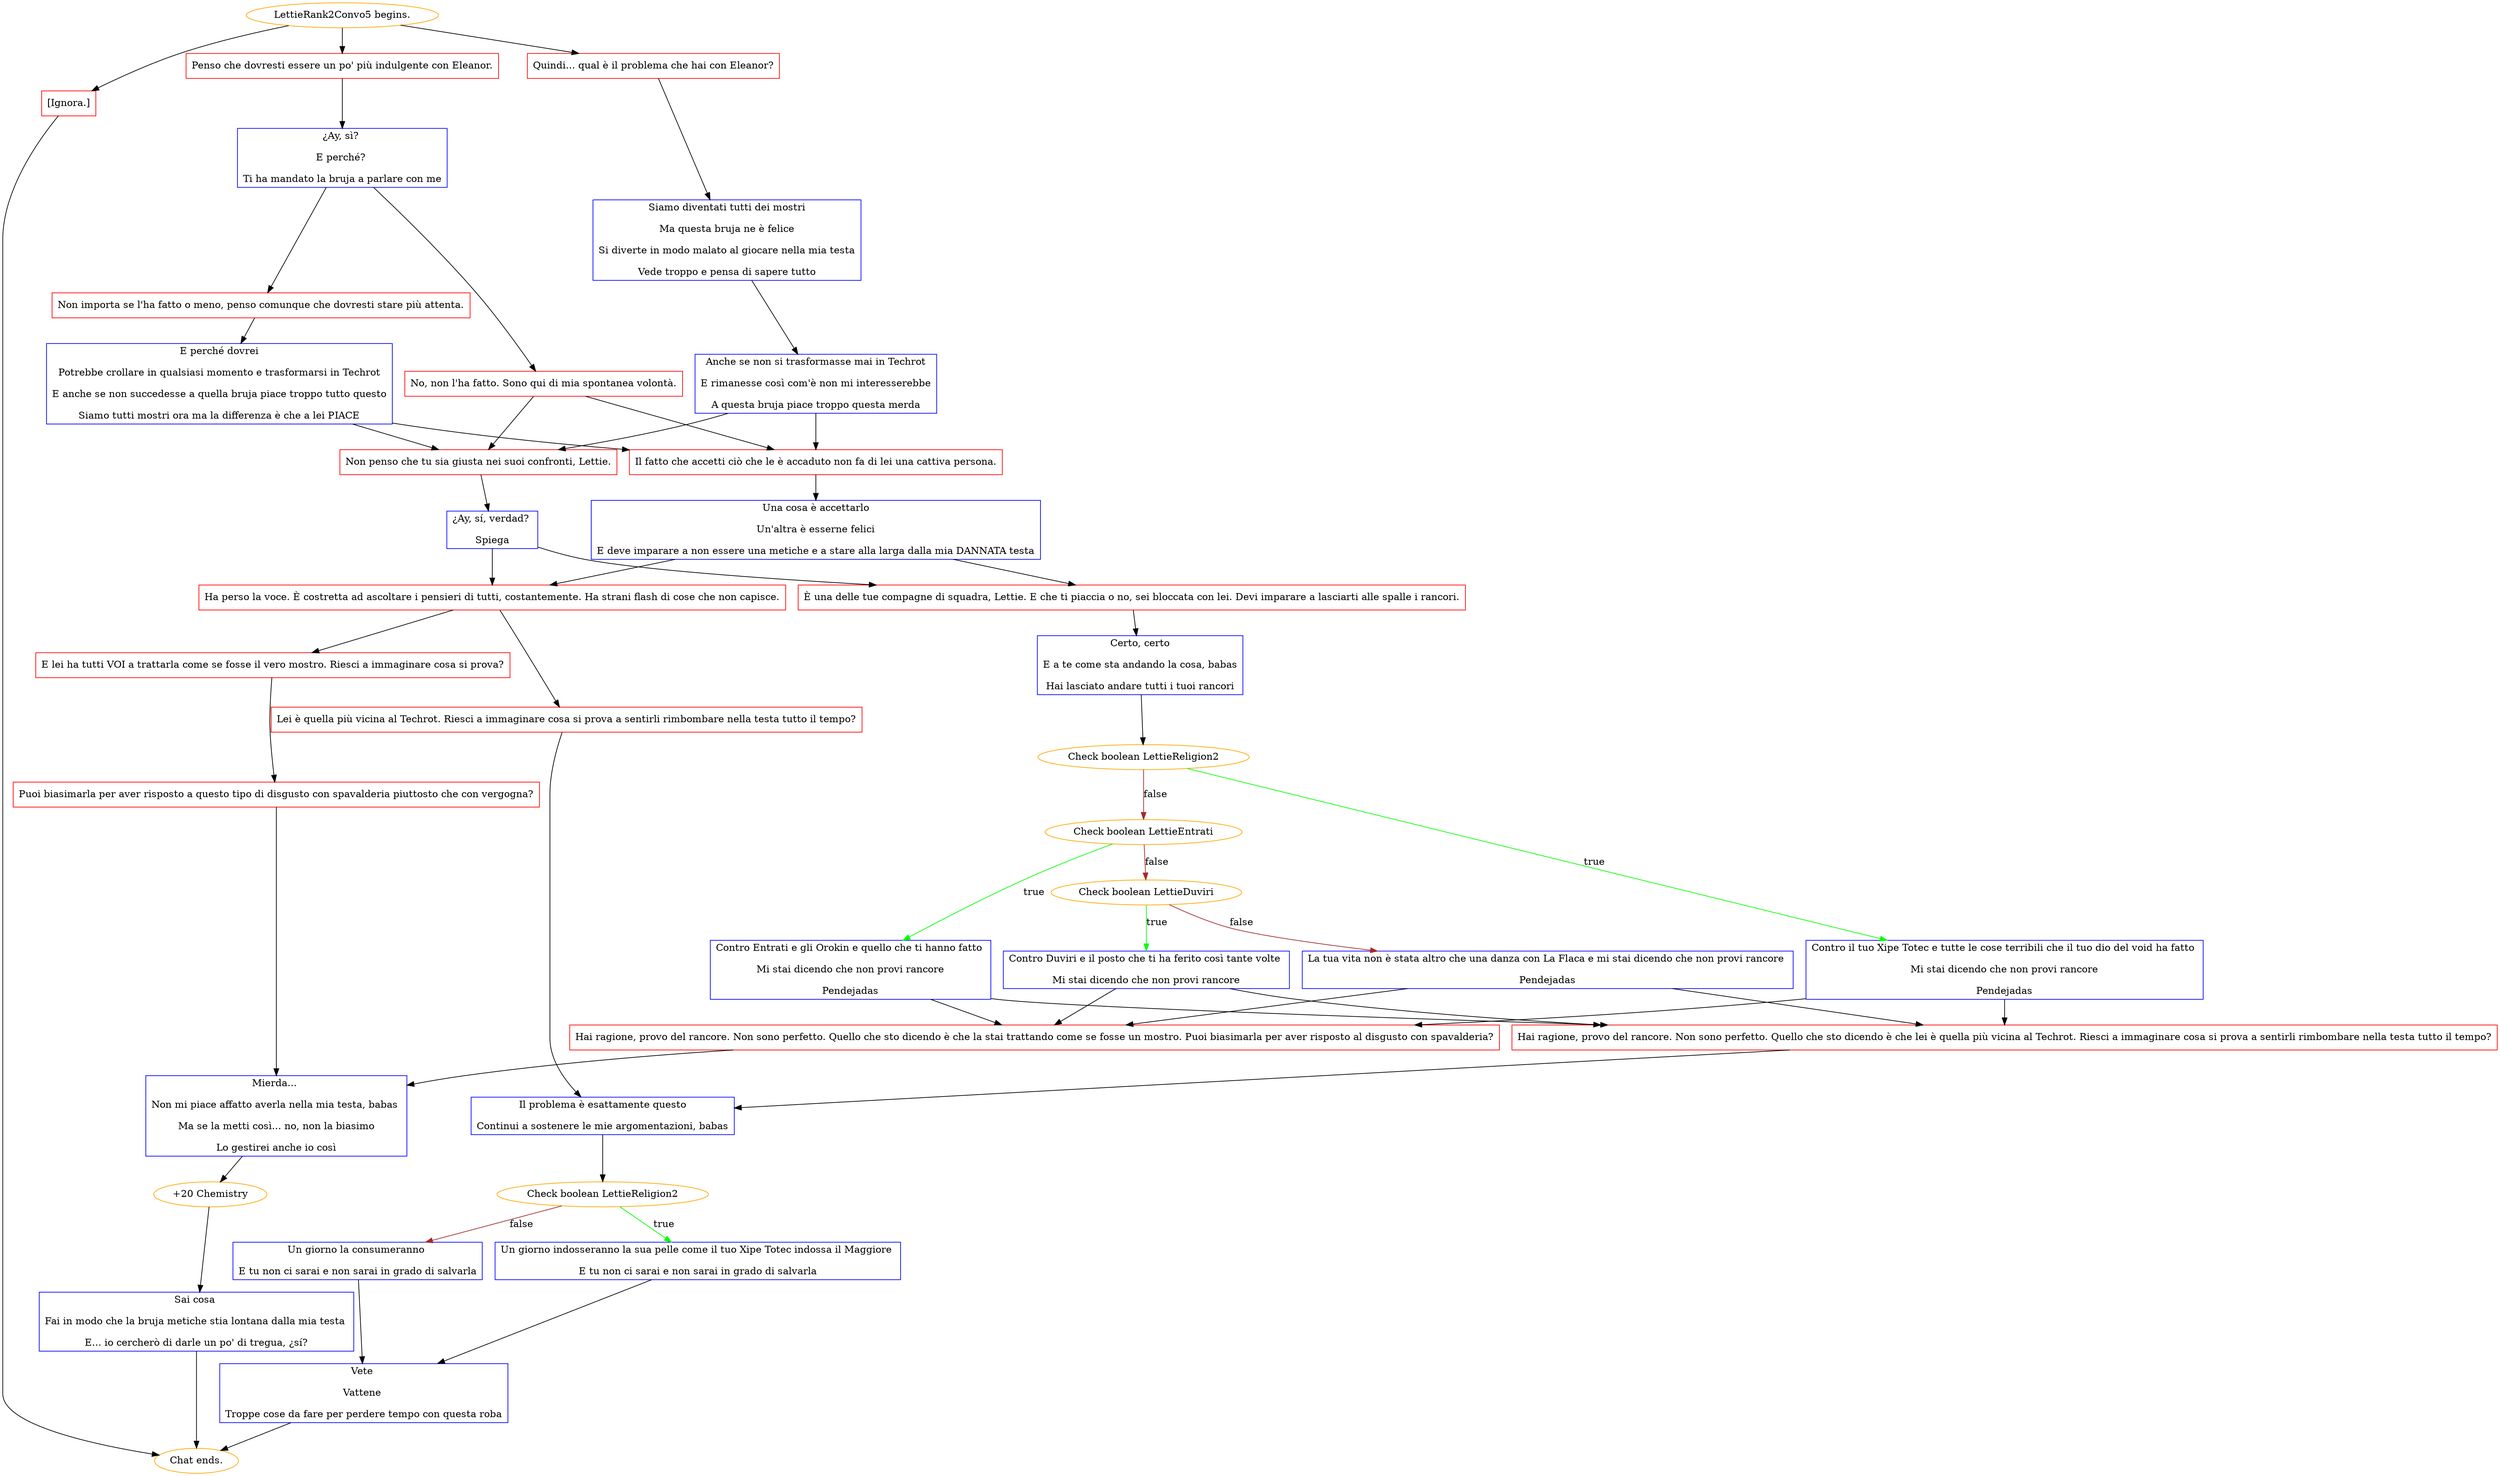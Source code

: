 digraph {
	"LettieRank2Convo5 begins." [color=orange];
		"LettieRank2Convo5 begins." -> j2868975548;
		"LettieRank2Convo5 begins." -> j872586978;
		"LettieRank2Convo5 begins." -> j4060732423;
	j2868975548 [label="Quindi... qual è il problema che hai con Eleanor?",shape=box,color=red];
		j2868975548 -> j1454149574;
	j872586978 [label="Penso che dovresti essere un po' più indulgente con Eleanor.",shape=box,color=red];
		j872586978 -> j4199840531;
	j4060732423 [label="[Ignora.]",shape=box,color=red];
		j4060732423 -> "Chat ends.";
	j1454149574 [label="Siamo diventati tutti dei mostri
Ma questa bruja ne è felice
Si diverte in modo malato al giocare nella mia testa
Vede troppo e pensa di sapere tutto",shape=box,color=blue];
		j1454149574 -> j1983710822;
	j4199840531 [label="¿Ay, sì? 
E perché? 
Ti ha mandato la bruja a parlare con me",shape=box,color=blue];
		j4199840531 -> j3776520422;
		j4199840531 -> j2410489015;
	"Chat ends." [color=orange];
	j1983710822 [label="Anche se non si trasformasse mai in Techrot
E rimanesse così com'è non mi interesserebbe
A questa bruja piace troppo questa merda",shape=box,color=blue];
		j1983710822 -> j3847739701;
		j1983710822 -> j2585090105;
	j3776520422 [label="No, non l'ha fatto. Sono qui di mia spontanea volontà.",shape=box,color=red];
		j3776520422 -> j2585090105;
		j3776520422 -> j3847739701;
	j2410489015 [label="Non importa se l'ha fatto o meno, penso comunque che dovresti stare più attenta.",shape=box,color=red];
		j2410489015 -> j2002064134;
	j3847739701 [label="Il fatto che accetti ciò che le è accaduto non fa di lei una cattiva persona.",shape=box,color=red];
		j3847739701 -> j770738980;
	j2585090105 [label="Non penso che tu sia giusta nei suoi confronti, Lettie.",shape=box,color=red];
		j2585090105 -> j1664784443;
	j2002064134 [label="E perché dovrei
Potrebbe crollare in qualsiasi momento e trasformarsi in Techrot
E anche se non succedesse a quella bruja piace troppo tutto questo
Siamo tutti mostri ora ma la differenza è che a lei PIACE",shape=box,color=blue];
		j2002064134 -> j2585090105;
		j2002064134 -> j3847739701;
	j770738980 [label="Una cosa è accettarlo
Un'altra è esserne felici
E deve imparare a non essere una metiche e a stare alla larga dalla mia DANNATA testa",shape=box,color=blue];
		j770738980 -> j3208821052;
		j770738980 -> j2148645531;
	j1664784443 [label="¿Ay, sí, verdad? 
Spiega",shape=box,color=blue];
		j1664784443 -> j2148645531;
		j1664784443 -> j3208821052;
	j3208821052 [label="È una delle tue compagne di squadra, Lettie. E che ti piaccia o no, sei bloccata con lei. Devi imparare a lasciarti alle spalle i rancori.",shape=box,color=red];
		j3208821052 -> j296195431;
	j2148645531 [label="Ha perso la voce. È costretta ad ascoltare i pensieri di tutti, costantemente. Ha strani flash di cose che non capisce.",shape=box,color=red];
		j2148645531 -> j3775241556;
		j2148645531 -> j2708810980;
	j296195431 [label="Certo, certo
E a te come sta andando la cosa, babas
Hai lasciato andare tutti i tuoi rancori",shape=box,color=blue];
		j296195431 -> j2551409099;
	j3775241556 [label="Lei è quella più vicina al Techrot. Riesci a immaginare cosa si prova a sentirli rimbombare nella testa tutto il tempo?",shape=box,color=red];
		j3775241556 -> j1220782817;
	j2708810980 [label="E lei ha tutti VOI a trattarla come se fosse il vero mostro. Riesci a immaginare cosa si prova?",shape=box,color=red];
		j2708810980 -> j3297989031;
	j2551409099 [label="Check boolean LettieReligion2",color=orange];
		j2551409099 -> j4264197982 [label=true,color=green];
		j2551409099 -> j757062835 [label=false,color=brown];
	j1220782817 [label="Il problema è esattamente questo
Continui a sostenere le mie argomentazioni, babas",shape=box,color=blue];
		j1220782817 -> j2749372787;
	j3297989031 [label="Puoi biasimarla per aver risposto a questo tipo di disgusto con spavalderia piuttosto che con vergogna?",shape=box,color=red];
		j3297989031 -> j1050054567;
	j4264197982 [label="Contro il tuo Xipe Totec e tutte le cose terribili che il tuo dio del void ha fatto 
Mi stai dicendo che non provi rancore
Pendejadas",shape=box,color=blue];
		j4264197982 -> j253698459;
		j4264197982 -> j2515863094;
	j757062835 [label="Check boolean LettieEntrati",color=orange];
		j757062835 -> j3970483846 [label=true,color=green];
		j757062835 -> j1666734191 [label=false,color=brown];
	j2749372787 [label="Check boolean LettieReligion2",color=orange];
		j2749372787 -> j872906813 [label=true,color=green];
		j2749372787 -> j1973551345 [label=false,color=brown];
	j1050054567 [label="Mierda... 
Non mi piace affatto averla nella mia testa, babas 
Ma se la metti così... no, non la biasimo
Lo gestirei anche io così",shape=box,color=blue];
		j1050054567 -> j3391522359;
	j253698459 [label="Hai ragione, provo del rancore. Non sono perfetto. Quello che sto dicendo è che la stai trattando come se fosse un mostro. Puoi biasimarla per aver risposto al disgusto con spavalderia?",shape=box,color=red];
		j253698459 -> j1050054567;
	j2515863094 [label="Hai ragione, provo del rancore. Non sono perfetto. Quello che sto dicendo è che lei è quella più vicina al Techrot. Riesci a immaginare cosa si prova a sentirli rimbombare nella testa tutto il tempo?",shape=box,color=red];
		j2515863094 -> j1220782817;
	j3970483846 [label="Contro Entrati e gli Orokin e quello che ti hanno fatto 
Mi stai dicendo che non provi rancore
Pendejadas",shape=box,color=blue];
		j3970483846 -> j253698459;
		j3970483846 -> j2515863094;
	j1666734191 [label="Check boolean LettieDuviri",color=orange];
		j1666734191 -> j1588773582 [label=true,color=green];
		j1666734191 -> j2890694395 [label=false,color=brown];
	j872906813 [label="Un giorno indosseranno la sua pelle come il tuo Xipe Totec indossa il Maggiore 
E tu non ci sarai e non sarai in grado di salvarla",shape=box,color=blue];
		j872906813 -> j2234401430;
	j1973551345 [label="Un giorno la consumeranno 
E tu non ci sarai e non sarai in grado di salvarla",shape=box,color=blue];
		j1973551345 -> j2234401430;
	j3391522359 [label="+20 Chemistry",color=orange];
		j3391522359 -> j1759113016;
	j1588773582 [label="Contro Duviri e il posto che ti ha ferito così tante volte 
Mi stai dicendo che non provi rancore",shape=box,color=blue];
		j1588773582 -> j253698459;
		j1588773582 -> j2515863094;
	j2890694395 [label="La tua vita non è stata altro che una danza con La Flaca e mi stai dicendo che non provi rancore 
Pendejadas",shape=box,color=blue];
		j2890694395 -> j253698459;
		j2890694395 -> j2515863094;
	j2234401430 [label="Vete 
Vattene 
Troppe cose da fare per perdere tempo con questa roba",shape=box,color=blue];
		j2234401430 -> "Chat ends.";
	j1759113016 [label="Sai cosa 
Fai in modo che la bruja metiche stia lontana dalla mia testa 
E... io cercherò di darle un po' di tregua, ¿sí?",shape=box,color=blue];
		j1759113016 -> "Chat ends.";
}